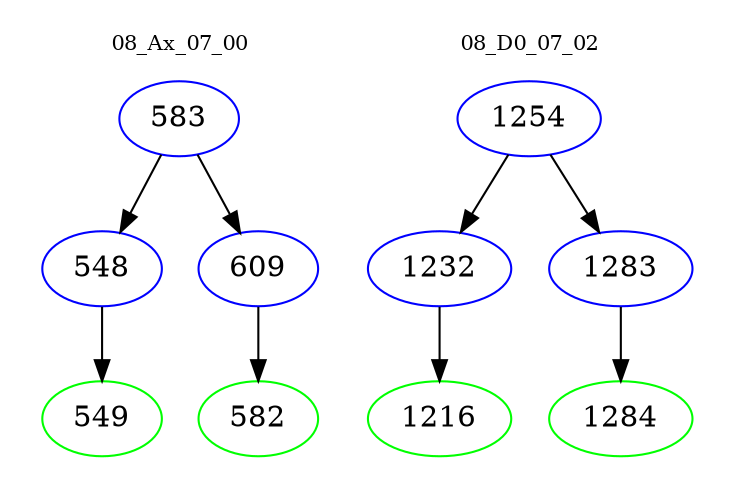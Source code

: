 digraph{
subgraph cluster_0 {
color = white
label = "08_Ax_07_00";
fontsize=10;
T0_583 [label="583", color="blue"]
T0_583 -> T0_548 [color="black"]
T0_548 [label="548", color="blue"]
T0_548 -> T0_549 [color="black"]
T0_549 [label="549", color="green"]
T0_583 -> T0_609 [color="black"]
T0_609 [label="609", color="blue"]
T0_609 -> T0_582 [color="black"]
T0_582 [label="582", color="green"]
}
subgraph cluster_1 {
color = white
label = "08_D0_07_02";
fontsize=10;
T1_1254 [label="1254", color="blue"]
T1_1254 -> T1_1232 [color="black"]
T1_1232 [label="1232", color="blue"]
T1_1232 -> T1_1216 [color="black"]
T1_1216 [label="1216", color="green"]
T1_1254 -> T1_1283 [color="black"]
T1_1283 [label="1283", color="blue"]
T1_1283 -> T1_1284 [color="black"]
T1_1284 [label="1284", color="green"]
}
}

